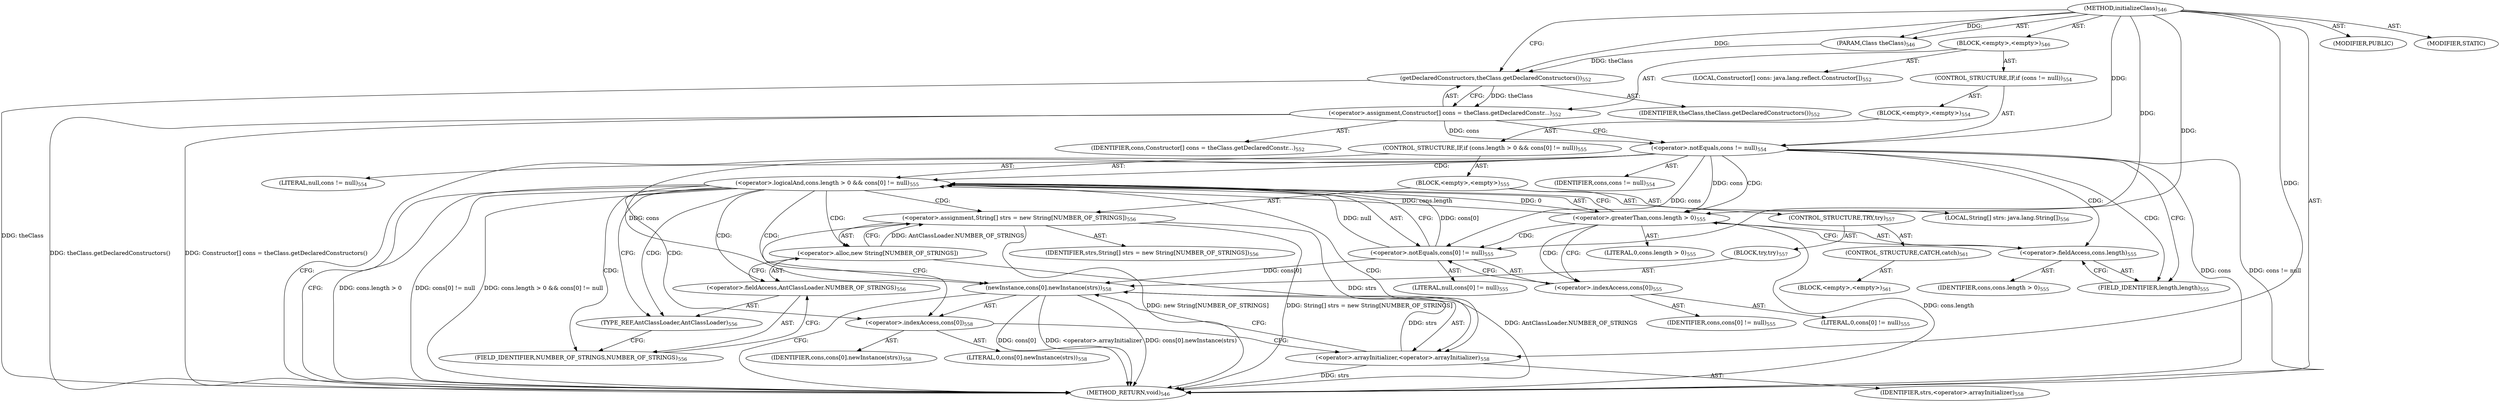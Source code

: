 digraph "initializeClass" {  
"111669149716" [label = <(METHOD,initializeClass)<SUB>546</SUB>> ]
"115964117049" [label = <(PARAM,Class theClass)<SUB>546</SUB>> ]
"25769803820" [label = <(BLOCK,&lt;empty&gt;,&lt;empty&gt;)<SUB>546</SUB>> ]
"94489280526" [label = <(LOCAL,Constructor[] cons: java.lang.reflect.Constructor[])<SUB>552</SUB>> ]
"30064771305" [label = <(&lt;operator&gt;.assignment,Constructor[] cons = theClass.getDeclaredConstr...)<SUB>552</SUB>> ]
"68719476956" [label = <(IDENTIFIER,cons,Constructor[] cons = theClass.getDeclaredConstr...)<SUB>552</SUB>> ]
"30064771306" [label = <(getDeclaredConstructors,theClass.getDeclaredConstructors())<SUB>552</SUB>> ]
"68719476957" [label = <(IDENTIFIER,theClass,theClass.getDeclaredConstructors())<SUB>552</SUB>> ]
"47244640277" [label = <(CONTROL_STRUCTURE,IF,if (cons != null))<SUB>554</SUB>> ]
"30064771307" [label = <(&lt;operator&gt;.notEquals,cons != null)<SUB>554</SUB>> ]
"68719476958" [label = <(IDENTIFIER,cons,cons != null)<SUB>554</SUB>> ]
"90194313257" [label = <(LITERAL,null,cons != null)<SUB>554</SUB>> ]
"25769803821" [label = <(BLOCK,&lt;empty&gt;,&lt;empty&gt;)<SUB>554</SUB>> ]
"47244640278" [label = <(CONTROL_STRUCTURE,IF,if (cons.length &gt; 0 &amp;&amp; cons[0] != null))<SUB>555</SUB>> ]
"30064771308" [label = <(&lt;operator&gt;.logicalAnd,cons.length &gt; 0 &amp;&amp; cons[0] != null)<SUB>555</SUB>> ]
"30064771309" [label = <(&lt;operator&gt;.greaterThan,cons.length &gt; 0)<SUB>555</SUB>> ]
"30064771310" [label = <(&lt;operator&gt;.fieldAccess,cons.length)<SUB>555</SUB>> ]
"68719476959" [label = <(IDENTIFIER,cons,cons.length &gt; 0)<SUB>555</SUB>> ]
"55834574925" [label = <(FIELD_IDENTIFIER,length,length)<SUB>555</SUB>> ]
"90194313258" [label = <(LITERAL,0,cons.length &gt; 0)<SUB>555</SUB>> ]
"30064771311" [label = <(&lt;operator&gt;.notEquals,cons[0] != null)<SUB>555</SUB>> ]
"30064771312" [label = <(&lt;operator&gt;.indexAccess,cons[0])<SUB>555</SUB>> ]
"68719476960" [label = <(IDENTIFIER,cons,cons[0] != null)<SUB>555</SUB>> ]
"90194313259" [label = <(LITERAL,0,cons[0] != null)<SUB>555</SUB>> ]
"90194313260" [label = <(LITERAL,null,cons[0] != null)<SUB>555</SUB>> ]
"25769803822" [label = <(BLOCK,&lt;empty&gt;,&lt;empty&gt;)<SUB>555</SUB>> ]
"94489280527" [label = <(LOCAL,String[] strs: java.lang.String[])<SUB>556</SUB>> ]
"30064771313" [label = <(&lt;operator&gt;.assignment,String[] strs = new String[NUMBER_OF_STRINGS])<SUB>556</SUB>> ]
"68719476961" [label = <(IDENTIFIER,strs,String[] strs = new String[NUMBER_OF_STRINGS])<SUB>556</SUB>> ]
"30064771314" [label = <(&lt;operator&gt;.alloc,new String[NUMBER_OF_STRINGS])> ]
"30064771315" [label = <(&lt;operator&gt;.fieldAccess,AntClassLoader.NUMBER_OF_STRINGS)<SUB>556</SUB>> ]
"180388626434" [label = <(TYPE_REF,AntClassLoader,AntClassLoader)<SUB>556</SUB>> ]
"55834574926" [label = <(FIELD_IDENTIFIER,NUMBER_OF_STRINGS,NUMBER_OF_STRINGS)<SUB>556</SUB>> ]
"47244640279" [label = <(CONTROL_STRUCTURE,TRY,try)<SUB>557</SUB>> ]
"25769803823" [label = <(BLOCK,try,try)<SUB>557</SUB>> ]
"30064771316" [label = <(newInstance,cons[0].newInstance(strs))<SUB>558</SUB>> ]
"30064771317" [label = <(&lt;operator&gt;.indexAccess,cons[0])<SUB>558</SUB>> ]
"68719476962" [label = <(IDENTIFIER,cons,cons[0].newInstance(strs))<SUB>558</SUB>> ]
"90194313261" [label = <(LITERAL,0,cons[0].newInstance(strs))<SUB>558</SUB>> ]
"30064771318" [label = <(&lt;operator&gt;.arrayInitializer,&lt;operator&gt;.arrayInitializer)<SUB>558</SUB>> ]
"68719476963" [label = <(IDENTIFIER,strs,&lt;operator&gt;.arrayInitializer)<SUB>558</SUB>> ]
"47244640280" [label = <(CONTROL_STRUCTURE,CATCH,catch)<SUB>561</SUB>> ]
"25769803824" [label = <(BLOCK,&lt;empty&gt;,&lt;empty&gt;)<SUB>561</SUB>> ]
"133143986237" [label = <(MODIFIER,PUBLIC)> ]
"133143986238" [label = <(MODIFIER,STATIC)> ]
"128849018900" [label = <(METHOD_RETURN,void)<SUB>546</SUB>> ]
  "111669149716" -> "115964117049"  [ label = "AST: "] 
  "111669149716" -> "25769803820"  [ label = "AST: "] 
  "111669149716" -> "133143986237"  [ label = "AST: "] 
  "111669149716" -> "133143986238"  [ label = "AST: "] 
  "111669149716" -> "128849018900"  [ label = "AST: "] 
  "25769803820" -> "94489280526"  [ label = "AST: "] 
  "25769803820" -> "30064771305"  [ label = "AST: "] 
  "25769803820" -> "47244640277"  [ label = "AST: "] 
  "30064771305" -> "68719476956"  [ label = "AST: "] 
  "30064771305" -> "30064771306"  [ label = "AST: "] 
  "30064771306" -> "68719476957"  [ label = "AST: "] 
  "47244640277" -> "30064771307"  [ label = "AST: "] 
  "47244640277" -> "25769803821"  [ label = "AST: "] 
  "30064771307" -> "68719476958"  [ label = "AST: "] 
  "30064771307" -> "90194313257"  [ label = "AST: "] 
  "25769803821" -> "47244640278"  [ label = "AST: "] 
  "47244640278" -> "30064771308"  [ label = "AST: "] 
  "47244640278" -> "25769803822"  [ label = "AST: "] 
  "30064771308" -> "30064771309"  [ label = "AST: "] 
  "30064771308" -> "30064771311"  [ label = "AST: "] 
  "30064771309" -> "30064771310"  [ label = "AST: "] 
  "30064771309" -> "90194313258"  [ label = "AST: "] 
  "30064771310" -> "68719476959"  [ label = "AST: "] 
  "30064771310" -> "55834574925"  [ label = "AST: "] 
  "30064771311" -> "30064771312"  [ label = "AST: "] 
  "30064771311" -> "90194313260"  [ label = "AST: "] 
  "30064771312" -> "68719476960"  [ label = "AST: "] 
  "30064771312" -> "90194313259"  [ label = "AST: "] 
  "25769803822" -> "94489280527"  [ label = "AST: "] 
  "25769803822" -> "30064771313"  [ label = "AST: "] 
  "25769803822" -> "47244640279"  [ label = "AST: "] 
  "30064771313" -> "68719476961"  [ label = "AST: "] 
  "30064771313" -> "30064771314"  [ label = "AST: "] 
  "30064771314" -> "30064771315"  [ label = "AST: "] 
  "30064771315" -> "180388626434"  [ label = "AST: "] 
  "30064771315" -> "55834574926"  [ label = "AST: "] 
  "47244640279" -> "25769803823"  [ label = "AST: "] 
  "47244640279" -> "47244640280"  [ label = "AST: "] 
  "25769803823" -> "30064771316"  [ label = "AST: "] 
  "30064771316" -> "30064771317"  [ label = "AST: "] 
  "30064771316" -> "30064771318"  [ label = "AST: "] 
  "30064771317" -> "68719476962"  [ label = "AST: "] 
  "30064771317" -> "90194313261"  [ label = "AST: "] 
  "30064771318" -> "68719476963"  [ label = "AST: "] 
  "47244640280" -> "25769803824"  [ label = "AST: "] 
  "30064771305" -> "30064771307"  [ label = "CFG: "] 
  "30064771306" -> "30064771305"  [ label = "CFG: "] 
  "30064771307" -> "128849018900"  [ label = "CFG: "] 
  "30064771307" -> "55834574925"  [ label = "CFG: "] 
  "30064771308" -> "128849018900"  [ label = "CFG: "] 
  "30064771308" -> "180388626434"  [ label = "CFG: "] 
  "30064771309" -> "30064771308"  [ label = "CFG: "] 
  "30064771309" -> "30064771312"  [ label = "CFG: "] 
  "30064771311" -> "30064771308"  [ label = "CFG: "] 
  "30064771313" -> "30064771317"  [ label = "CFG: "] 
  "30064771310" -> "30064771309"  [ label = "CFG: "] 
  "30064771312" -> "30064771311"  [ label = "CFG: "] 
  "30064771314" -> "30064771313"  [ label = "CFG: "] 
  "55834574925" -> "30064771310"  [ label = "CFG: "] 
  "30064771315" -> "30064771314"  [ label = "CFG: "] 
  "30064771316" -> "128849018900"  [ label = "CFG: "] 
  "180388626434" -> "55834574926"  [ label = "CFG: "] 
  "55834574926" -> "30064771315"  [ label = "CFG: "] 
  "30064771317" -> "30064771318"  [ label = "CFG: "] 
  "30064771318" -> "30064771316"  [ label = "CFG: "] 
  "111669149716" -> "30064771306"  [ label = "CFG: "] 
  "30064771306" -> "128849018900"  [ label = "DDG: theClass"] 
  "30064771305" -> "128849018900"  [ label = "DDG: theClass.getDeclaredConstructors()"] 
  "30064771305" -> "128849018900"  [ label = "DDG: Constructor[] cons = theClass.getDeclaredConstructors()"] 
  "30064771307" -> "128849018900"  [ label = "DDG: cons"] 
  "30064771307" -> "128849018900"  [ label = "DDG: cons != null"] 
  "30064771309" -> "128849018900"  [ label = "DDG: cons.length"] 
  "30064771308" -> "128849018900"  [ label = "DDG: cons.length &gt; 0"] 
  "30064771308" -> "128849018900"  [ label = "DDG: cons[0] != null"] 
  "30064771308" -> "128849018900"  [ label = "DDG: cons.length &gt; 0 &amp;&amp; cons[0] != null"] 
  "30064771314" -> "128849018900"  [ label = "DDG: AntClassLoader.NUMBER_OF_STRINGS"] 
  "30064771313" -> "128849018900"  [ label = "DDG: new String[NUMBER_OF_STRINGS]"] 
  "30064771313" -> "128849018900"  [ label = "DDG: String[] strs = new String[NUMBER_OF_STRINGS]"] 
  "30064771316" -> "128849018900"  [ label = "DDG: cons[0]"] 
  "30064771318" -> "128849018900"  [ label = "DDG: strs"] 
  "30064771316" -> "128849018900"  [ label = "DDG: &lt;operator&gt;.arrayInitializer"] 
  "30064771316" -> "128849018900"  [ label = "DDG: cons[0].newInstance(strs)"] 
  "111669149716" -> "115964117049"  [ label = "DDG: "] 
  "30064771306" -> "30064771305"  [ label = "DDG: theClass"] 
  "115964117049" -> "30064771306"  [ label = "DDG: theClass"] 
  "111669149716" -> "30064771306"  [ label = "DDG: "] 
  "30064771305" -> "30064771307"  [ label = "DDG: cons"] 
  "111669149716" -> "30064771307"  [ label = "DDG: "] 
  "30064771309" -> "30064771308"  [ label = "DDG: cons.length"] 
  "30064771309" -> "30064771308"  [ label = "DDG: 0"] 
  "30064771311" -> "30064771308"  [ label = "DDG: cons[0]"] 
  "30064771311" -> "30064771308"  [ label = "DDG: null"] 
  "30064771314" -> "30064771313"  [ label = "DDG: AntClassLoader.NUMBER_OF_STRINGS"] 
  "30064771307" -> "30064771309"  [ label = "DDG: cons"] 
  "111669149716" -> "30064771309"  [ label = "DDG: "] 
  "30064771307" -> "30064771311"  [ label = "DDG: cons"] 
  "111669149716" -> "30064771311"  [ label = "DDG: "] 
  "30064771307" -> "30064771316"  [ label = "DDG: cons"] 
  "30064771311" -> "30064771316"  [ label = "DDG: cons[0]"] 
  "30064771318" -> "30064771316"  [ label = "DDG: strs"] 
  "30064771313" -> "30064771318"  [ label = "DDG: strs"] 
  "111669149716" -> "30064771318"  [ label = "DDG: "] 
  "30064771307" -> "30064771310"  [ label = "CDG: "] 
  "30064771307" -> "30064771309"  [ label = "CDG: "] 
  "30064771307" -> "30064771308"  [ label = "CDG: "] 
  "30064771307" -> "55834574925"  [ label = "CDG: "] 
  "30064771308" -> "30064771313"  [ label = "CDG: "] 
  "30064771308" -> "55834574926"  [ label = "CDG: "] 
  "30064771308" -> "180388626434"  [ label = "CDG: "] 
  "30064771308" -> "30064771318"  [ label = "CDG: "] 
  "30064771308" -> "30064771317"  [ label = "CDG: "] 
  "30064771308" -> "30064771316"  [ label = "CDG: "] 
  "30064771308" -> "30064771315"  [ label = "CDG: "] 
  "30064771308" -> "30064771314"  [ label = "CDG: "] 
  "30064771309" -> "30064771312"  [ label = "CDG: "] 
  "30064771309" -> "30064771311"  [ label = "CDG: "] 
}

